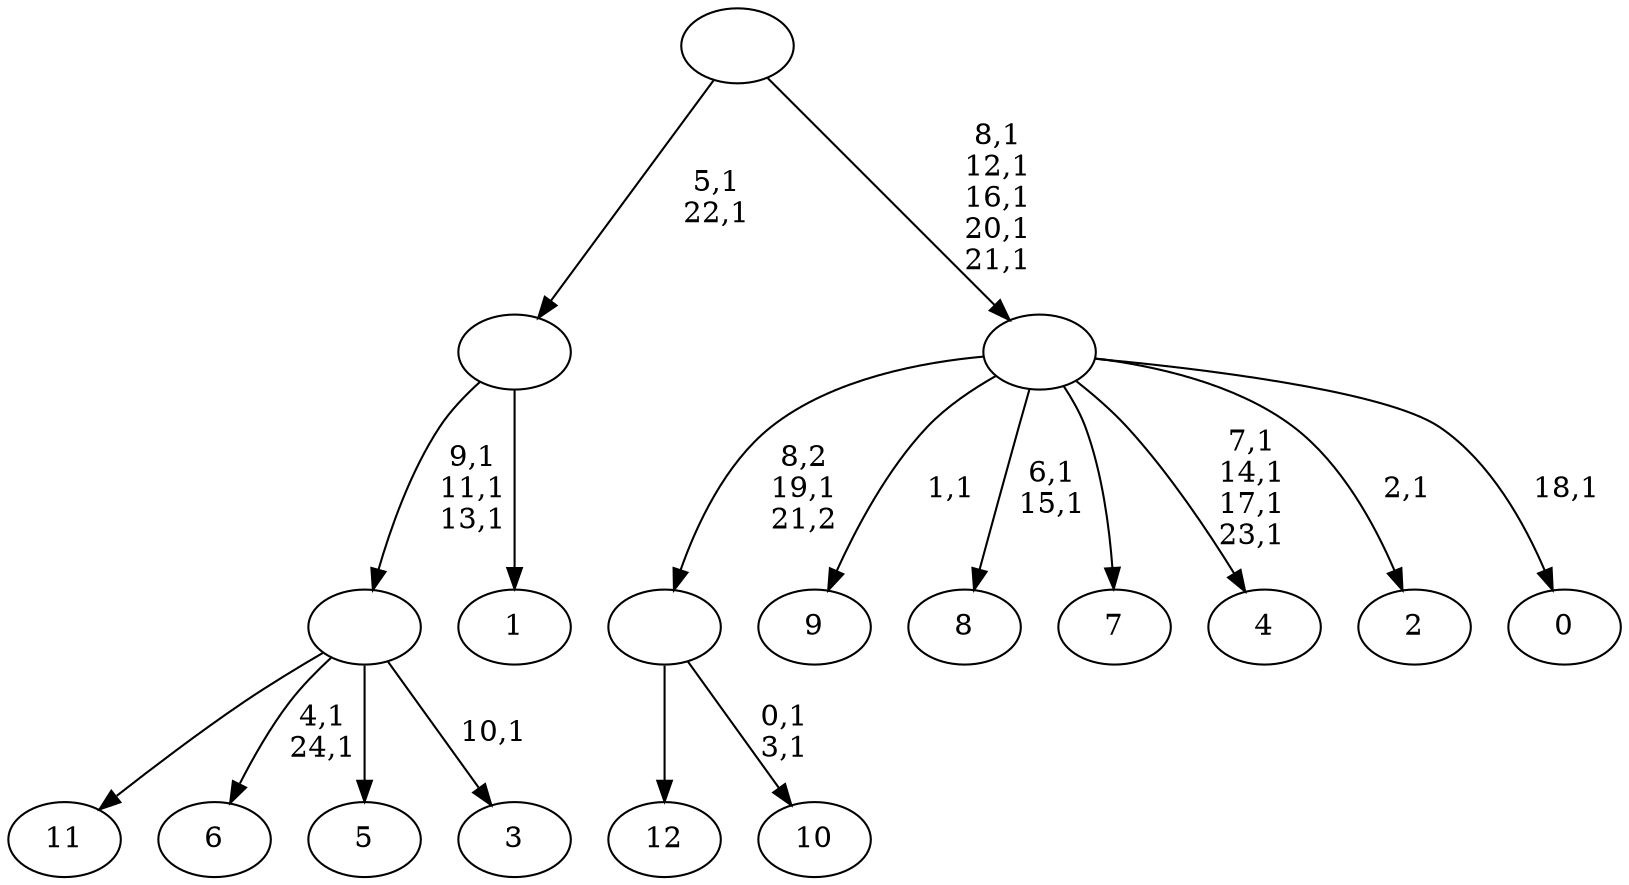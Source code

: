 digraph T {
	38 [label="12"]
	37 [label="11"]
	36 [label="10"]
	33 [label=""]
	32 [label="9"]
	30 [label="8"]
	27 [label="7"]
	26 [label="6"]
	23 [label="5"]
	22 [label="4"]
	17 [label="3"]
	15 [label=""]
	12 [label="2"]
	10 [label="1"]
	9 [label=""]
	7 [label="0"]
	5 [label=""]
	0 [label=""]
	33 -> 36 [label="0,1\n3,1"]
	33 -> 38 [label=""]
	15 -> 17 [label="10,1"]
	15 -> 26 [label="4,1\n24,1"]
	15 -> 37 [label=""]
	15 -> 23 [label=""]
	9 -> 15 [label="9,1\n11,1\n13,1"]
	9 -> 10 [label=""]
	5 -> 7 [label="18,1"]
	5 -> 12 [label="2,1"]
	5 -> 22 [label="7,1\n14,1\n17,1\n23,1"]
	5 -> 30 [label="6,1\n15,1"]
	5 -> 32 [label="1,1"]
	5 -> 33 [label="8,2\n19,1\n21,2"]
	5 -> 27 [label=""]
	0 -> 5 [label="8,1\n12,1\n16,1\n20,1\n21,1"]
	0 -> 9 [label="5,1\n22,1"]
}

